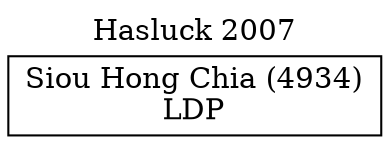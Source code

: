 // House preference flow
digraph "Siou Hong Chia (4934)_Hasluck_2007" {
	graph [label="Hasluck 2007" labelloc=t mclimit=10]
	node [shape=box]
	"Siou Hong Chia (4934)" [label="Siou Hong Chia (4934)
LDP"]
}

